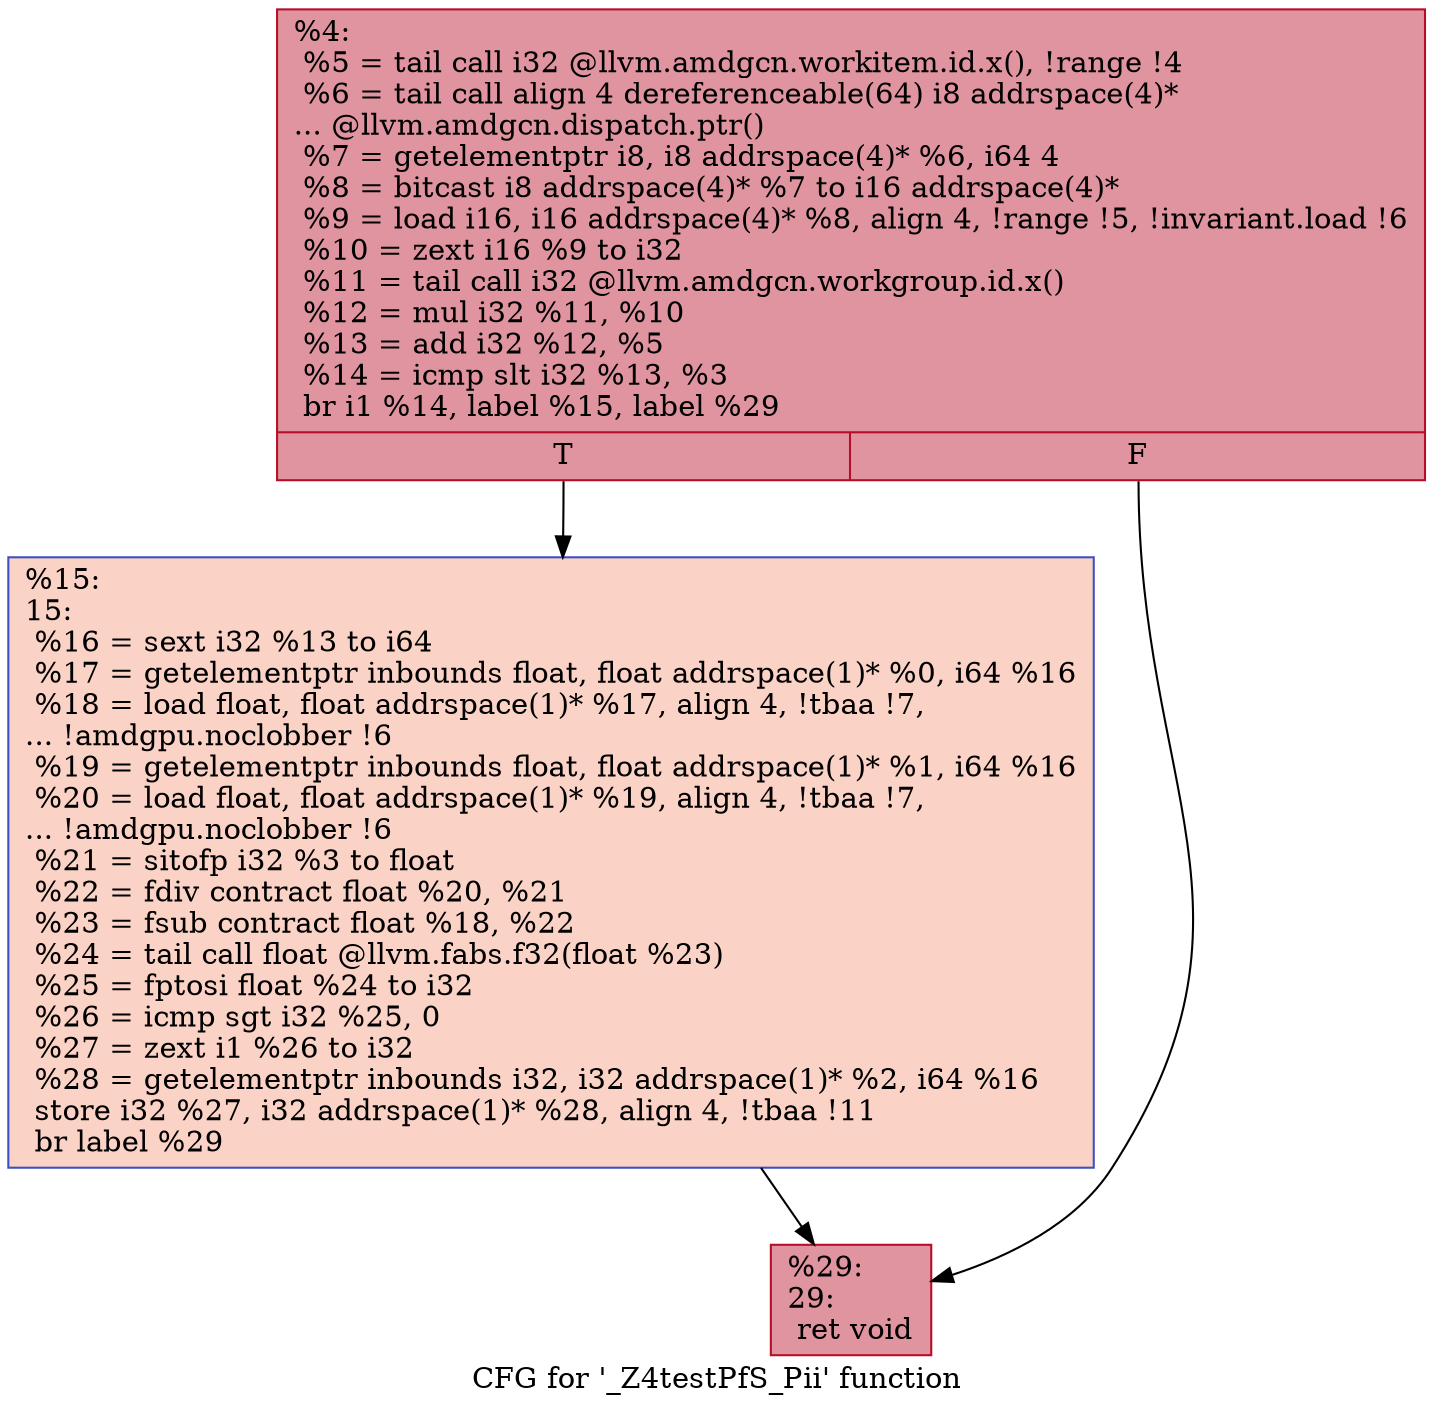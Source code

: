 digraph "CFG for '_Z4testPfS_Pii' function" {
	label="CFG for '_Z4testPfS_Pii' function";

	Node0x6381290 [shape=record,color="#b70d28ff", style=filled, fillcolor="#b70d2870",label="{%4:\l  %5 = tail call i32 @llvm.amdgcn.workitem.id.x(), !range !4\l  %6 = tail call align 4 dereferenceable(64) i8 addrspace(4)*\l... @llvm.amdgcn.dispatch.ptr()\l  %7 = getelementptr i8, i8 addrspace(4)* %6, i64 4\l  %8 = bitcast i8 addrspace(4)* %7 to i16 addrspace(4)*\l  %9 = load i16, i16 addrspace(4)* %8, align 4, !range !5, !invariant.load !6\l  %10 = zext i16 %9 to i32\l  %11 = tail call i32 @llvm.amdgcn.workgroup.id.x()\l  %12 = mul i32 %11, %10\l  %13 = add i32 %12, %5\l  %14 = icmp slt i32 %13, %3\l  br i1 %14, label %15, label %29\l|{<s0>T|<s1>F}}"];
	Node0x6381290:s0 -> Node0x6383170;
	Node0x6381290:s1 -> Node0x6383200;
	Node0x6383170 [shape=record,color="#3d50c3ff", style=filled, fillcolor="#f59c7d70",label="{%15:\l15:                                               \l  %16 = sext i32 %13 to i64\l  %17 = getelementptr inbounds float, float addrspace(1)* %0, i64 %16\l  %18 = load float, float addrspace(1)* %17, align 4, !tbaa !7,\l... !amdgpu.noclobber !6\l  %19 = getelementptr inbounds float, float addrspace(1)* %1, i64 %16\l  %20 = load float, float addrspace(1)* %19, align 4, !tbaa !7,\l... !amdgpu.noclobber !6\l  %21 = sitofp i32 %3 to float\l  %22 = fdiv contract float %20, %21\l  %23 = fsub contract float %18, %22\l  %24 = tail call float @llvm.fabs.f32(float %23)\l  %25 = fptosi float %24 to i32\l  %26 = icmp sgt i32 %25, 0\l  %27 = zext i1 %26 to i32\l  %28 = getelementptr inbounds i32, i32 addrspace(1)* %2, i64 %16\l  store i32 %27, i32 addrspace(1)* %28, align 4, !tbaa !11\l  br label %29\l}"];
	Node0x6383170 -> Node0x6383200;
	Node0x6383200 [shape=record,color="#b70d28ff", style=filled, fillcolor="#b70d2870",label="{%29:\l29:                                               \l  ret void\l}"];
}
